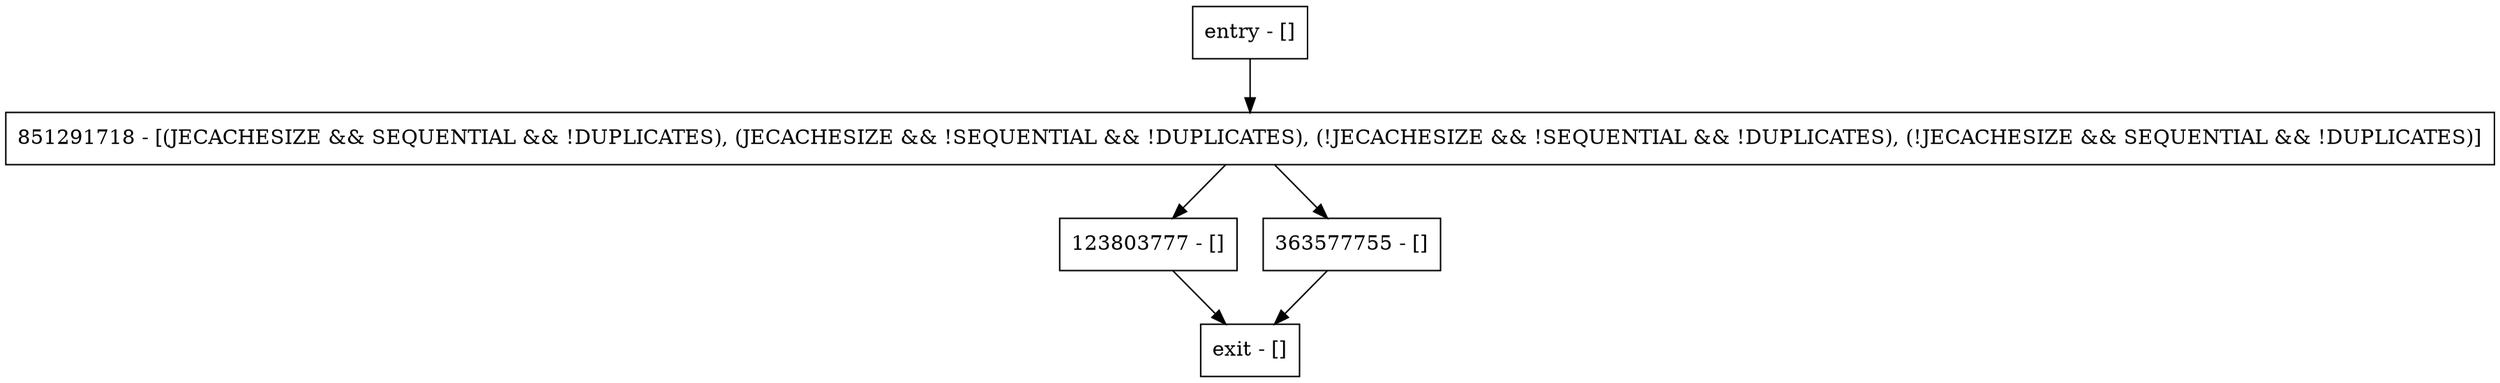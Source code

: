 digraph noteRepChange {
node [shape=record];
entry [label="entry - []"];
exit [label="exit - []"];
123803777 [label="123803777 - []"];
363577755 [label="363577755 - []"];
851291718 [label="851291718 - [(JECACHESIZE && SEQUENTIAL && !DUPLICATES), (JECACHESIZE && !SEQUENTIAL && !DUPLICATES), (!JECACHESIZE && !SEQUENTIAL && !DUPLICATES), (!JECACHESIZE && SEQUENTIAL && !DUPLICATES)]"];
entry;
exit;
entry -> 851291718;
123803777 -> exit;
363577755 -> exit;
851291718 -> 123803777;
851291718 -> 363577755;
}
